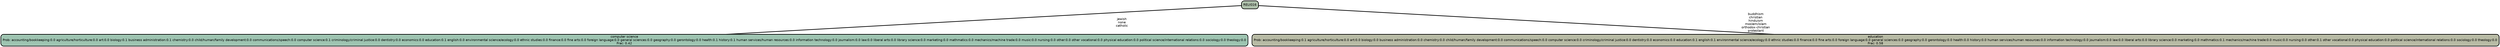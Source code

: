 graph Tree {
node [shape=box, style="filled, rounded",color="black",penwidth="3",fontcolor="black",                 fontname=helvetica] ;
graph [ranksep="0 equally", splines=straight,                 bgcolor=transparent, dpi=200] ;
edge [fontname=helvetica, color=black] ;
0 [label="computer science
Prob: accounting/bookkeeping:0.0 agriculture/horticulture:0.0 art:0.0 biology:0.1 business administration:0.1 chemistry:0.0 child/human/family development:0.0 communications/speech:0.0 computer science:0.1 criminology/criminal justice:0.0 dentistry:0.0 economics:0.0 education:0.1 english:0.0 environmental science/ecology:0.0 ethnic studies:0.0 finance:0.0 fine arts:0.0 foreign language:0.0 general sciences:0.0 geography:0.0 gerontology:0.0 health:0.1 history:0.1 human services/human resources:0.0 information technology:0.0 journalism:0.0 law:0.0 liberal arts:0.0 library science:0.0 marketing:0.0 mathmatics:0.0 mechanics/machine trade:0.0 music:0.0 nursing:0.0 other:0.0 other vocational:0.0 physical education:0.0 political science/international relations:0.0 sociology:0.0 theology:0.0
Frac: 0.42", fillcolor="#9ec4b1"] ;
1 [label="RELIG16", fillcolor="#adbfaa"] ;
2 [label="education
Prob: accounting/bookkeeping:0.1 agriculture/horticulture:0.0 art:0.0 biology:0.0 business administration:0.0 chemistry:0.0 child/human/family development:0.0 communications/speech:0.0 computer science:0.0 criminology/criminal justice:0.0 dentistry:0.0 economics:0.0 education:0.1 english:0.1 environmental science/ecology:0.0 ethnic studies:0.0 finance:0.0 fine arts:0.0 foreign language:0.0 general sciences:0.0 geography:0.0 gerontology:0.0 health:0.0 history:0.0 human services/human resources:0.0 information technology:0.0 journalism:0.0 law:0.0 liberal arts:0.0 library science:0.0 marketing:0.0 mathmatics:0.1 mechanics/machine trade:0.0 music:0.0 nursing:0.0 other:0.1 other vocational:0.0 physical education:0.0 political science/international relations:0.0 sociology:0.0 theology:0.0
Frac: 0.58", fillcolor="#b8bba5"] ;
1 -- 0 [label=" jewish\n none\n catholic",penwidth=3] ;
1 -- 2 [label=" buddhism\n christian\n hinduism\n moslem/islam\n orthodox-christian\n protestant",penwidth=3] ;
{rank = same;}}